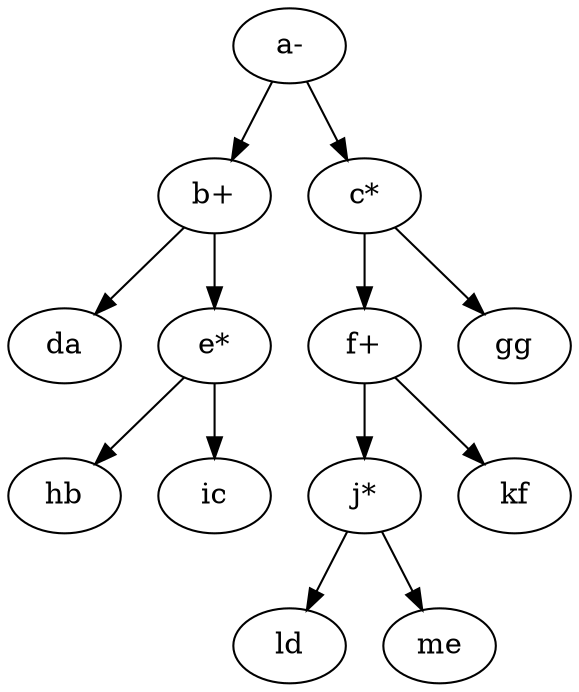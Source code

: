 digraph G {
"a-"->"b+";
"a-"->"c*";
"b+"->"da";
"b+"->"e*";
"e*"->"hb";
"e*"->"ic";
"c*"->"f+";
"c*"->"gg";
"f+"->"j*";
"f+"->"kf";
"j*"->"ld";
"j*"->"me";
}